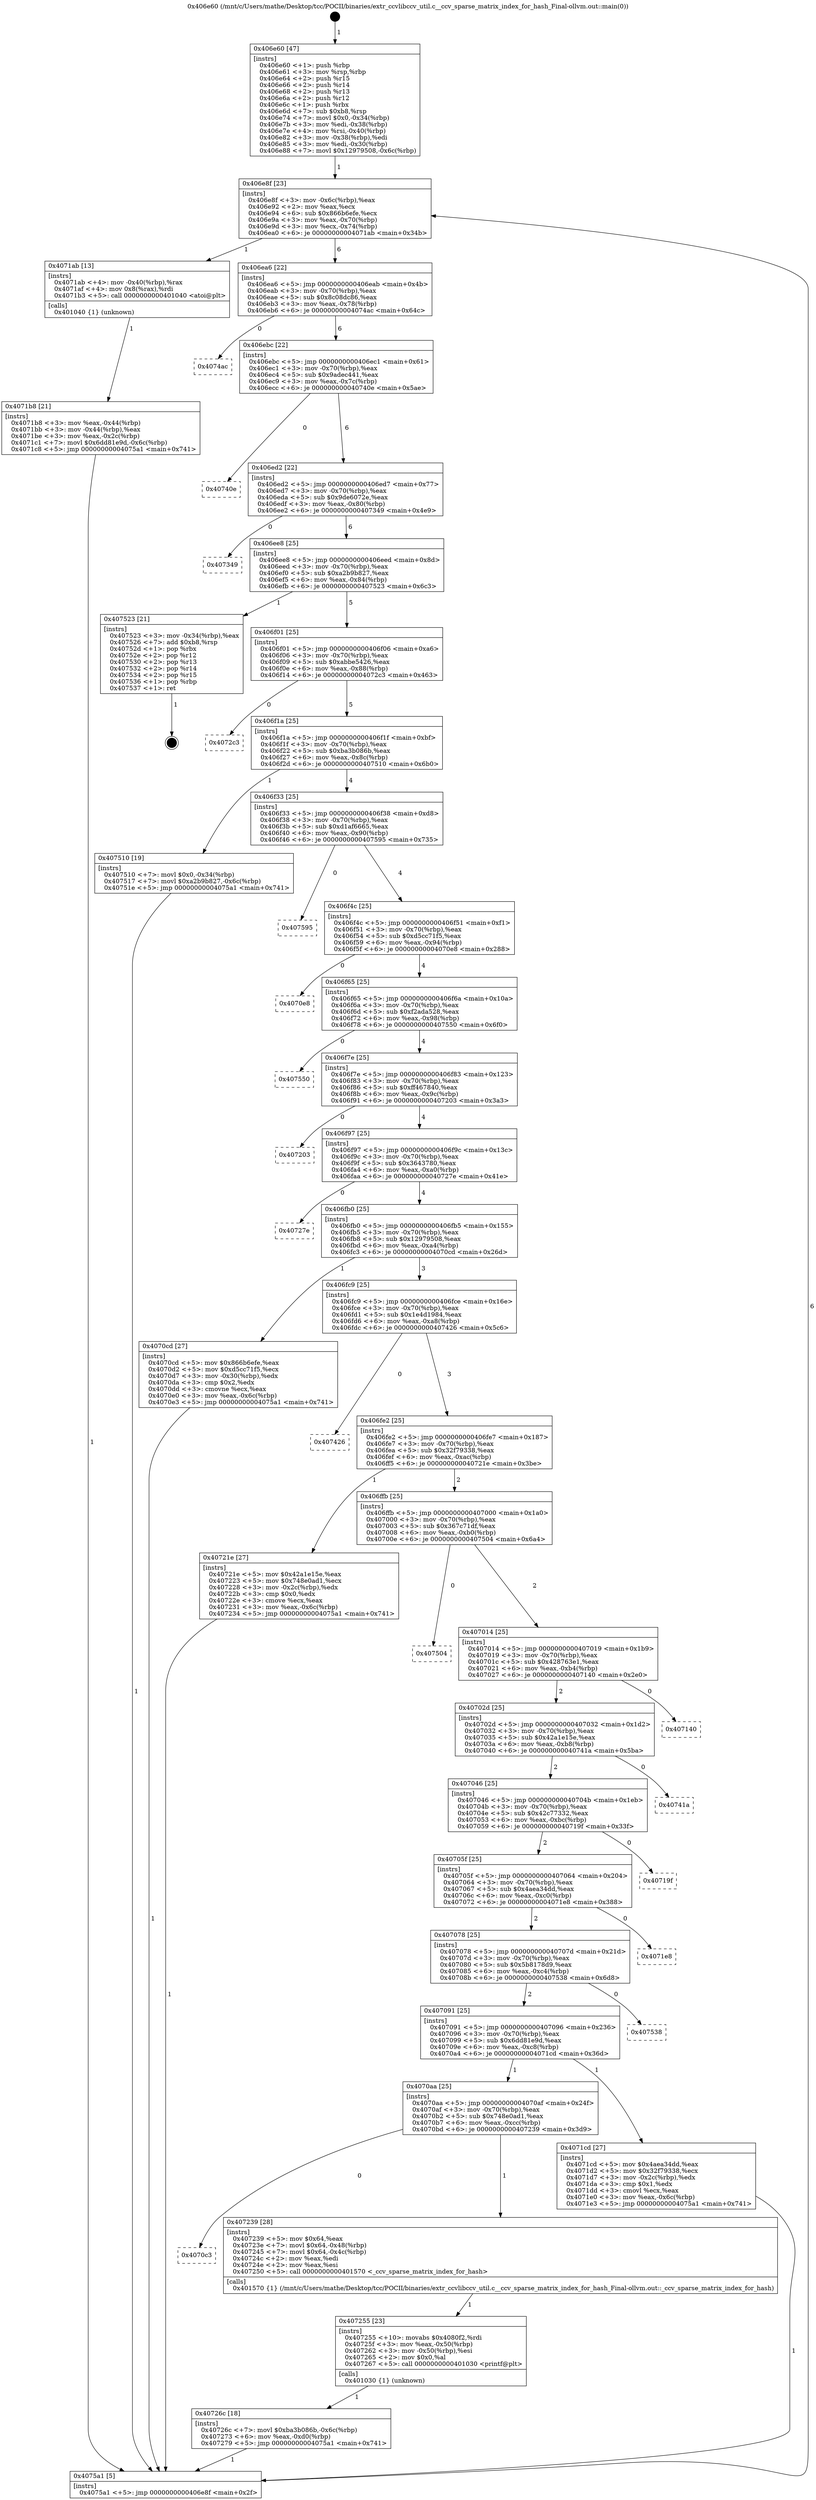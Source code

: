 digraph "0x406e60" {
  label = "0x406e60 (/mnt/c/Users/mathe/Desktop/tcc/POCII/binaries/extr_ccvlibccv_util.c__ccv_sparse_matrix_index_for_hash_Final-ollvm.out::main(0))"
  labelloc = "t"
  node[shape=record]

  Entry [label="",width=0.3,height=0.3,shape=circle,fillcolor=black,style=filled]
  "0x406e8f" [label="{
     0x406e8f [23]\l
     | [instrs]\l
     &nbsp;&nbsp;0x406e8f \<+3\>: mov -0x6c(%rbp),%eax\l
     &nbsp;&nbsp;0x406e92 \<+2\>: mov %eax,%ecx\l
     &nbsp;&nbsp;0x406e94 \<+6\>: sub $0x866b6efe,%ecx\l
     &nbsp;&nbsp;0x406e9a \<+3\>: mov %eax,-0x70(%rbp)\l
     &nbsp;&nbsp;0x406e9d \<+3\>: mov %ecx,-0x74(%rbp)\l
     &nbsp;&nbsp;0x406ea0 \<+6\>: je 00000000004071ab \<main+0x34b\>\l
  }"]
  "0x4071ab" [label="{
     0x4071ab [13]\l
     | [instrs]\l
     &nbsp;&nbsp;0x4071ab \<+4\>: mov -0x40(%rbp),%rax\l
     &nbsp;&nbsp;0x4071af \<+4\>: mov 0x8(%rax),%rdi\l
     &nbsp;&nbsp;0x4071b3 \<+5\>: call 0000000000401040 \<atoi@plt\>\l
     | [calls]\l
     &nbsp;&nbsp;0x401040 \{1\} (unknown)\l
  }"]
  "0x406ea6" [label="{
     0x406ea6 [22]\l
     | [instrs]\l
     &nbsp;&nbsp;0x406ea6 \<+5\>: jmp 0000000000406eab \<main+0x4b\>\l
     &nbsp;&nbsp;0x406eab \<+3\>: mov -0x70(%rbp),%eax\l
     &nbsp;&nbsp;0x406eae \<+5\>: sub $0x8c08dc86,%eax\l
     &nbsp;&nbsp;0x406eb3 \<+3\>: mov %eax,-0x78(%rbp)\l
     &nbsp;&nbsp;0x406eb6 \<+6\>: je 00000000004074ac \<main+0x64c\>\l
  }"]
  Exit [label="",width=0.3,height=0.3,shape=circle,fillcolor=black,style=filled,peripheries=2]
  "0x4074ac" [label="{
     0x4074ac\l
  }", style=dashed]
  "0x406ebc" [label="{
     0x406ebc [22]\l
     | [instrs]\l
     &nbsp;&nbsp;0x406ebc \<+5\>: jmp 0000000000406ec1 \<main+0x61\>\l
     &nbsp;&nbsp;0x406ec1 \<+3\>: mov -0x70(%rbp),%eax\l
     &nbsp;&nbsp;0x406ec4 \<+5\>: sub $0x9adec441,%eax\l
     &nbsp;&nbsp;0x406ec9 \<+3\>: mov %eax,-0x7c(%rbp)\l
     &nbsp;&nbsp;0x406ecc \<+6\>: je 000000000040740e \<main+0x5ae\>\l
  }"]
  "0x40726c" [label="{
     0x40726c [18]\l
     | [instrs]\l
     &nbsp;&nbsp;0x40726c \<+7\>: movl $0xba3b086b,-0x6c(%rbp)\l
     &nbsp;&nbsp;0x407273 \<+6\>: mov %eax,-0xd0(%rbp)\l
     &nbsp;&nbsp;0x407279 \<+5\>: jmp 00000000004075a1 \<main+0x741\>\l
  }"]
  "0x40740e" [label="{
     0x40740e\l
  }", style=dashed]
  "0x406ed2" [label="{
     0x406ed2 [22]\l
     | [instrs]\l
     &nbsp;&nbsp;0x406ed2 \<+5\>: jmp 0000000000406ed7 \<main+0x77\>\l
     &nbsp;&nbsp;0x406ed7 \<+3\>: mov -0x70(%rbp),%eax\l
     &nbsp;&nbsp;0x406eda \<+5\>: sub $0x9de6072e,%eax\l
     &nbsp;&nbsp;0x406edf \<+3\>: mov %eax,-0x80(%rbp)\l
     &nbsp;&nbsp;0x406ee2 \<+6\>: je 0000000000407349 \<main+0x4e9\>\l
  }"]
  "0x407255" [label="{
     0x407255 [23]\l
     | [instrs]\l
     &nbsp;&nbsp;0x407255 \<+10\>: movabs $0x4080f2,%rdi\l
     &nbsp;&nbsp;0x40725f \<+3\>: mov %eax,-0x50(%rbp)\l
     &nbsp;&nbsp;0x407262 \<+3\>: mov -0x50(%rbp),%esi\l
     &nbsp;&nbsp;0x407265 \<+2\>: mov $0x0,%al\l
     &nbsp;&nbsp;0x407267 \<+5\>: call 0000000000401030 \<printf@plt\>\l
     | [calls]\l
     &nbsp;&nbsp;0x401030 \{1\} (unknown)\l
  }"]
  "0x407349" [label="{
     0x407349\l
  }", style=dashed]
  "0x406ee8" [label="{
     0x406ee8 [25]\l
     | [instrs]\l
     &nbsp;&nbsp;0x406ee8 \<+5\>: jmp 0000000000406eed \<main+0x8d\>\l
     &nbsp;&nbsp;0x406eed \<+3\>: mov -0x70(%rbp),%eax\l
     &nbsp;&nbsp;0x406ef0 \<+5\>: sub $0xa2b9b827,%eax\l
     &nbsp;&nbsp;0x406ef5 \<+6\>: mov %eax,-0x84(%rbp)\l
     &nbsp;&nbsp;0x406efb \<+6\>: je 0000000000407523 \<main+0x6c3\>\l
  }"]
  "0x4070c3" [label="{
     0x4070c3\l
  }", style=dashed]
  "0x407523" [label="{
     0x407523 [21]\l
     | [instrs]\l
     &nbsp;&nbsp;0x407523 \<+3\>: mov -0x34(%rbp),%eax\l
     &nbsp;&nbsp;0x407526 \<+7\>: add $0xb8,%rsp\l
     &nbsp;&nbsp;0x40752d \<+1\>: pop %rbx\l
     &nbsp;&nbsp;0x40752e \<+2\>: pop %r12\l
     &nbsp;&nbsp;0x407530 \<+2\>: pop %r13\l
     &nbsp;&nbsp;0x407532 \<+2\>: pop %r14\l
     &nbsp;&nbsp;0x407534 \<+2\>: pop %r15\l
     &nbsp;&nbsp;0x407536 \<+1\>: pop %rbp\l
     &nbsp;&nbsp;0x407537 \<+1\>: ret\l
  }"]
  "0x406f01" [label="{
     0x406f01 [25]\l
     | [instrs]\l
     &nbsp;&nbsp;0x406f01 \<+5\>: jmp 0000000000406f06 \<main+0xa6\>\l
     &nbsp;&nbsp;0x406f06 \<+3\>: mov -0x70(%rbp),%eax\l
     &nbsp;&nbsp;0x406f09 \<+5\>: sub $0xabbe5426,%eax\l
     &nbsp;&nbsp;0x406f0e \<+6\>: mov %eax,-0x88(%rbp)\l
     &nbsp;&nbsp;0x406f14 \<+6\>: je 00000000004072c3 \<main+0x463\>\l
  }"]
  "0x407239" [label="{
     0x407239 [28]\l
     | [instrs]\l
     &nbsp;&nbsp;0x407239 \<+5\>: mov $0x64,%eax\l
     &nbsp;&nbsp;0x40723e \<+7\>: movl $0x64,-0x48(%rbp)\l
     &nbsp;&nbsp;0x407245 \<+7\>: movl $0x64,-0x4c(%rbp)\l
     &nbsp;&nbsp;0x40724c \<+2\>: mov %eax,%edi\l
     &nbsp;&nbsp;0x40724e \<+2\>: mov %eax,%esi\l
     &nbsp;&nbsp;0x407250 \<+5\>: call 0000000000401570 \<_ccv_sparse_matrix_index_for_hash\>\l
     | [calls]\l
     &nbsp;&nbsp;0x401570 \{1\} (/mnt/c/Users/mathe/Desktop/tcc/POCII/binaries/extr_ccvlibccv_util.c__ccv_sparse_matrix_index_for_hash_Final-ollvm.out::_ccv_sparse_matrix_index_for_hash)\l
  }"]
  "0x4072c3" [label="{
     0x4072c3\l
  }", style=dashed]
  "0x406f1a" [label="{
     0x406f1a [25]\l
     | [instrs]\l
     &nbsp;&nbsp;0x406f1a \<+5\>: jmp 0000000000406f1f \<main+0xbf\>\l
     &nbsp;&nbsp;0x406f1f \<+3\>: mov -0x70(%rbp),%eax\l
     &nbsp;&nbsp;0x406f22 \<+5\>: sub $0xba3b086b,%eax\l
     &nbsp;&nbsp;0x406f27 \<+6\>: mov %eax,-0x8c(%rbp)\l
     &nbsp;&nbsp;0x406f2d \<+6\>: je 0000000000407510 \<main+0x6b0\>\l
  }"]
  "0x4070aa" [label="{
     0x4070aa [25]\l
     | [instrs]\l
     &nbsp;&nbsp;0x4070aa \<+5\>: jmp 00000000004070af \<main+0x24f\>\l
     &nbsp;&nbsp;0x4070af \<+3\>: mov -0x70(%rbp),%eax\l
     &nbsp;&nbsp;0x4070b2 \<+5\>: sub $0x748e0ad1,%eax\l
     &nbsp;&nbsp;0x4070b7 \<+6\>: mov %eax,-0xcc(%rbp)\l
     &nbsp;&nbsp;0x4070bd \<+6\>: je 0000000000407239 \<main+0x3d9\>\l
  }"]
  "0x407510" [label="{
     0x407510 [19]\l
     | [instrs]\l
     &nbsp;&nbsp;0x407510 \<+7\>: movl $0x0,-0x34(%rbp)\l
     &nbsp;&nbsp;0x407517 \<+7\>: movl $0xa2b9b827,-0x6c(%rbp)\l
     &nbsp;&nbsp;0x40751e \<+5\>: jmp 00000000004075a1 \<main+0x741\>\l
  }"]
  "0x406f33" [label="{
     0x406f33 [25]\l
     | [instrs]\l
     &nbsp;&nbsp;0x406f33 \<+5\>: jmp 0000000000406f38 \<main+0xd8\>\l
     &nbsp;&nbsp;0x406f38 \<+3\>: mov -0x70(%rbp),%eax\l
     &nbsp;&nbsp;0x406f3b \<+5\>: sub $0xd1af6665,%eax\l
     &nbsp;&nbsp;0x406f40 \<+6\>: mov %eax,-0x90(%rbp)\l
     &nbsp;&nbsp;0x406f46 \<+6\>: je 0000000000407595 \<main+0x735\>\l
  }"]
  "0x4071cd" [label="{
     0x4071cd [27]\l
     | [instrs]\l
     &nbsp;&nbsp;0x4071cd \<+5\>: mov $0x4aea34dd,%eax\l
     &nbsp;&nbsp;0x4071d2 \<+5\>: mov $0x32f79338,%ecx\l
     &nbsp;&nbsp;0x4071d7 \<+3\>: mov -0x2c(%rbp),%edx\l
     &nbsp;&nbsp;0x4071da \<+3\>: cmp $0x1,%edx\l
     &nbsp;&nbsp;0x4071dd \<+3\>: cmovl %ecx,%eax\l
     &nbsp;&nbsp;0x4071e0 \<+3\>: mov %eax,-0x6c(%rbp)\l
     &nbsp;&nbsp;0x4071e3 \<+5\>: jmp 00000000004075a1 \<main+0x741\>\l
  }"]
  "0x407595" [label="{
     0x407595\l
  }", style=dashed]
  "0x406f4c" [label="{
     0x406f4c [25]\l
     | [instrs]\l
     &nbsp;&nbsp;0x406f4c \<+5\>: jmp 0000000000406f51 \<main+0xf1\>\l
     &nbsp;&nbsp;0x406f51 \<+3\>: mov -0x70(%rbp),%eax\l
     &nbsp;&nbsp;0x406f54 \<+5\>: sub $0xd5cc71f5,%eax\l
     &nbsp;&nbsp;0x406f59 \<+6\>: mov %eax,-0x94(%rbp)\l
     &nbsp;&nbsp;0x406f5f \<+6\>: je 00000000004070e8 \<main+0x288\>\l
  }"]
  "0x407091" [label="{
     0x407091 [25]\l
     | [instrs]\l
     &nbsp;&nbsp;0x407091 \<+5\>: jmp 0000000000407096 \<main+0x236\>\l
     &nbsp;&nbsp;0x407096 \<+3\>: mov -0x70(%rbp),%eax\l
     &nbsp;&nbsp;0x407099 \<+5\>: sub $0x6dd81e9d,%eax\l
     &nbsp;&nbsp;0x40709e \<+6\>: mov %eax,-0xc8(%rbp)\l
     &nbsp;&nbsp;0x4070a4 \<+6\>: je 00000000004071cd \<main+0x36d\>\l
  }"]
  "0x4070e8" [label="{
     0x4070e8\l
  }", style=dashed]
  "0x406f65" [label="{
     0x406f65 [25]\l
     | [instrs]\l
     &nbsp;&nbsp;0x406f65 \<+5\>: jmp 0000000000406f6a \<main+0x10a\>\l
     &nbsp;&nbsp;0x406f6a \<+3\>: mov -0x70(%rbp),%eax\l
     &nbsp;&nbsp;0x406f6d \<+5\>: sub $0xf2ada528,%eax\l
     &nbsp;&nbsp;0x406f72 \<+6\>: mov %eax,-0x98(%rbp)\l
     &nbsp;&nbsp;0x406f78 \<+6\>: je 0000000000407550 \<main+0x6f0\>\l
  }"]
  "0x407538" [label="{
     0x407538\l
  }", style=dashed]
  "0x407550" [label="{
     0x407550\l
  }", style=dashed]
  "0x406f7e" [label="{
     0x406f7e [25]\l
     | [instrs]\l
     &nbsp;&nbsp;0x406f7e \<+5\>: jmp 0000000000406f83 \<main+0x123\>\l
     &nbsp;&nbsp;0x406f83 \<+3\>: mov -0x70(%rbp),%eax\l
     &nbsp;&nbsp;0x406f86 \<+5\>: sub $0xff467840,%eax\l
     &nbsp;&nbsp;0x406f8b \<+6\>: mov %eax,-0x9c(%rbp)\l
     &nbsp;&nbsp;0x406f91 \<+6\>: je 0000000000407203 \<main+0x3a3\>\l
  }"]
  "0x407078" [label="{
     0x407078 [25]\l
     | [instrs]\l
     &nbsp;&nbsp;0x407078 \<+5\>: jmp 000000000040707d \<main+0x21d\>\l
     &nbsp;&nbsp;0x40707d \<+3\>: mov -0x70(%rbp),%eax\l
     &nbsp;&nbsp;0x407080 \<+5\>: sub $0x5b8178d9,%eax\l
     &nbsp;&nbsp;0x407085 \<+6\>: mov %eax,-0xc4(%rbp)\l
     &nbsp;&nbsp;0x40708b \<+6\>: je 0000000000407538 \<main+0x6d8\>\l
  }"]
  "0x407203" [label="{
     0x407203\l
  }", style=dashed]
  "0x406f97" [label="{
     0x406f97 [25]\l
     | [instrs]\l
     &nbsp;&nbsp;0x406f97 \<+5\>: jmp 0000000000406f9c \<main+0x13c\>\l
     &nbsp;&nbsp;0x406f9c \<+3\>: mov -0x70(%rbp),%eax\l
     &nbsp;&nbsp;0x406f9f \<+5\>: sub $0x3643780,%eax\l
     &nbsp;&nbsp;0x406fa4 \<+6\>: mov %eax,-0xa0(%rbp)\l
     &nbsp;&nbsp;0x406faa \<+6\>: je 000000000040727e \<main+0x41e\>\l
  }"]
  "0x4071e8" [label="{
     0x4071e8\l
  }", style=dashed]
  "0x40727e" [label="{
     0x40727e\l
  }", style=dashed]
  "0x406fb0" [label="{
     0x406fb0 [25]\l
     | [instrs]\l
     &nbsp;&nbsp;0x406fb0 \<+5\>: jmp 0000000000406fb5 \<main+0x155\>\l
     &nbsp;&nbsp;0x406fb5 \<+3\>: mov -0x70(%rbp),%eax\l
     &nbsp;&nbsp;0x406fb8 \<+5\>: sub $0x12979508,%eax\l
     &nbsp;&nbsp;0x406fbd \<+6\>: mov %eax,-0xa4(%rbp)\l
     &nbsp;&nbsp;0x406fc3 \<+6\>: je 00000000004070cd \<main+0x26d\>\l
  }"]
  "0x40705f" [label="{
     0x40705f [25]\l
     | [instrs]\l
     &nbsp;&nbsp;0x40705f \<+5\>: jmp 0000000000407064 \<main+0x204\>\l
     &nbsp;&nbsp;0x407064 \<+3\>: mov -0x70(%rbp),%eax\l
     &nbsp;&nbsp;0x407067 \<+5\>: sub $0x4aea34dd,%eax\l
     &nbsp;&nbsp;0x40706c \<+6\>: mov %eax,-0xc0(%rbp)\l
     &nbsp;&nbsp;0x407072 \<+6\>: je 00000000004071e8 \<main+0x388\>\l
  }"]
  "0x4070cd" [label="{
     0x4070cd [27]\l
     | [instrs]\l
     &nbsp;&nbsp;0x4070cd \<+5\>: mov $0x866b6efe,%eax\l
     &nbsp;&nbsp;0x4070d2 \<+5\>: mov $0xd5cc71f5,%ecx\l
     &nbsp;&nbsp;0x4070d7 \<+3\>: mov -0x30(%rbp),%edx\l
     &nbsp;&nbsp;0x4070da \<+3\>: cmp $0x2,%edx\l
     &nbsp;&nbsp;0x4070dd \<+3\>: cmovne %ecx,%eax\l
     &nbsp;&nbsp;0x4070e0 \<+3\>: mov %eax,-0x6c(%rbp)\l
     &nbsp;&nbsp;0x4070e3 \<+5\>: jmp 00000000004075a1 \<main+0x741\>\l
  }"]
  "0x406fc9" [label="{
     0x406fc9 [25]\l
     | [instrs]\l
     &nbsp;&nbsp;0x406fc9 \<+5\>: jmp 0000000000406fce \<main+0x16e\>\l
     &nbsp;&nbsp;0x406fce \<+3\>: mov -0x70(%rbp),%eax\l
     &nbsp;&nbsp;0x406fd1 \<+5\>: sub $0x1e4d1984,%eax\l
     &nbsp;&nbsp;0x406fd6 \<+6\>: mov %eax,-0xa8(%rbp)\l
     &nbsp;&nbsp;0x406fdc \<+6\>: je 0000000000407426 \<main+0x5c6\>\l
  }"]
  "0x4075a1" [label="{
     0x4075a1 [5]\l
     | [instrs]\l
     &nbsp;&nbsp;0x4075a1 \<+5\>: jmp 0000000000406e8f \<main+0x2f\>\l
  }"]
  "0x406e60" [label="{
     0x406e60 [47]\l
     | [instrs]\l
     &nbsp;&nbsp;0x406e60 \<+1\>: push %rbp\l
     &nbsp;&nbsp;0x406e61 \<+3\>: mov %rsp,%rbp\l
     &nbsp;&nbsp;0x406e64 \<+2\>: push %r15\l
     &nbsp;&nbsp;0x406e66 \<+2\>: push %r14\l
     &nbsp;&nbsp;0x406e68 \<+2\>: push %r13\l
     &nbsp;&nbsp;0x406e6a \<+2\>: push %r12\l
     &nbsp;&nbsp;0x406e6c \<+1\>: push %rbx\l
     &nbsp;&nbsp;0x406e6d \<+7\>: sub $0xb8,%rsp\l
     &nbsp;&nbsp;0x406e74 \<+7\>: movl $0x0,-0x34(%rbp)\l
     &nbsp;&nbsp;0x406e7b \<+3\>: mov %edi,-0x38(%rbp)\l
     &nbsp;&nbsp;0x406e7e \<+4\>: mov %rsi,-0x40(%rbp)\l
     &nbsp;&nbsp;0x406e82 \<+3\>: mov -0x38(%rbp),%edi\l
     &nbsp;&nbsp;0x406e85 \<+3\>: mov %edi,-0x30(%rbp)\l
     &nbsp;&nbsp;0x406e88 \<+7\>: movl $0x12979508,-0x6c(%rbp)\l
  }"]
  "0x4071b8" [label="{
     0x4071b8 [21]\l
     | [instrs]\l
     &nbsp;&nbsp;0x4071b8 \<+3\>: mov %eax,-0x44(%rbp)\l
     &nbsp;&nbsp;0x4071bb \<+3\>: mov -0x44(%rbp),%eax\l
     &nbsp;&nbsp;0x4071be \<+3\>: mov %eax,-0x2c(%rbp)\l
     &nbsp;&nbsp;0x4071c1 \<+7\>: movl $0x6dd81e9d,-0x6c(%rbp)\l
     &nbsp;&nbsp;0x4071c8 \<+5\>: jmp 00000000004075a1 \<main+0x741\>\l
  }"]
  "0x40719f" [label="{
     0x40719f\l
  }", style=dashed]
  "0x407426" [label="{
     0x407426\l
  }", style=dashed]
  "0x406fe2" [label="{
     0x406fe2 [25]\l
     | [instrs]\l
     &nbsp;&nbsp;0x406fe2 \<+5\>: jmp 0000000000406fe7 \<main+0x187\>\l
     &nbsp;&nbsp;0x406fe7 \<+3\>: mov -0x70(%rbp),%eax\l
     &nbsp;&nbsp;0x406fea \<+5\>: sub $0x32f79338,%eax\l
     &nbsp;&nbsp;0x406fef \<+6\>: mov %eax,-0xac(%rbp)\l
     &nbsp;&nbsp;0x406ff5 \<+6\>: je 000000000040721e \<main+0x3be\>\l
  }"]
  "0x407046" [label="{
     0x407046 [25]\l
     | [instrs]\l
     &nbsp;&nbsp;0x407046 \<+5\>: jmp 000000000040704b \<main+0x1eb\>\l
     &nbsp;&nbsp;0x40704b \<+3\>: mov -0x70(%rbp),%eax\l
     &nbsp;&nbsp;0x40704e \<+5\>: sub $0x42c77332,%eax\l
     &nbsp;&nbsp;0x407053 \<+6\>: mov %eax,-0xbc(%rbp)\l
     &nbsp;&nbsp;0x407059 \<+6\>: je 000000000040719f \<main+0x33f\>\l
  }"]
  "0x40721e" [label="{
     0x40721e [27]\l
     | [instrs]\l
     &nbsp;&nbsp;0x40721e \<+5\>: mov $0x42a1e15e,%eax\l
     &nbsp;&nbsp;0x407223 \<+5\>: mov $0x748e0ad1,%ecx\l
     &nbsp;&nbsp;0x407228 \<+3\>: mov -0x2c(%rbp),%edx\l
     &nbsp;&nbsp;0x40722b \<+3\>: cmp $0x0,%edx\l
     &nbsp;&nbsp;0x40722e \<+3\>: cmove %ecx,%eax\l
     &nbsp;&nbsp;0x407231 \<+3\>: mov %eax,-0x6c(%rbp)\l
     &nbsp;&nbsp;0x407234 \<+5\>: jmp 00000000004075a1 \<main+0x741\>\l
  }"]
  "0x406ffb" [label="{
     0x406ffb [25]\l
     | [instrs]\l
     &nbsp;&nbsp;0x406ffb \<+5\>: jmp 0000000000407000 \<main+0x1a0\>\l
     &nbsp;&nbsp;0x407000 \<+3\>: mov -0x70(%rbp),%eax\l
     &nbsp;&nbsp;0x407003 \<+5\>: sub $0x367c71df,%eax\l
     &nbsp;&nbsp;0x407008 \<+6\>: mov %eax,-0xb0(%rbp)\l
     &nbsp;&nbsp;0x40700e \<+6\>: je 0000000000407504 \<main+0x6a4\>\l
  }"]
  "0x40741a" [label="{
     0x40741a\l
  }", style=dashed]
  "0x407504" [label="{
     0x407504\l
  }", style=dashed]
  "0x407014" [label="{
     0x407014 [25]\l
     | [instrs]\l
     &nbsp;&nbsp;0x407014 \<+5\>: jmp 0000000000407019 \<main+0x1b9\>\l
     &nbsp;&nbsp;0x407019 \<+3\>: mov -0x70(%rbp),%eax\l
     &nbsp;&nbsp;0x40701c \<+5\>: sub $0x428763e1,%eax\l
     &nbsp;&nbsp;0x407021 \<+6\>: mov %eax,-0xb4(%rbp)\l
     &nbsp;&nbsp;0x407027 \<+6\>: je 0000000000407140 \<main+0x2e0\>\l
  }"]
  "0x40702d" [label="{
     0x40702d [25]\l
     | [instrs]\l
     &nbsp;&nbsp;0x40702d \<+5\>: jmp 0000000000407032 \<main+0x1d2\>\l
     &nbsp;&nbsp;0x407032 \<+3\>: mov -0x70(%rbp),%eax\l
     &nbsp;&nbsp;0x407035 \<+5\>: sub $0x42a1e15e,%eax\l
     &nbsp;&nbsp;0x40703a \<+6\>: mov %eax,-0xb8(%rbp)\l
     &nbsp;&nbsp;0x407040 \<+6\>: je 000000000040741a \<main+0x5ba\>\l
  }"]
  "0x407140" [label="{
     0x407140\l
  }", style=dashed]
  Entry -> "0x406e60" [label=" 1"]
  "0x406e8f" -> "0x4071ab" [label=" 1"]
  "0x406e8f" -> "0x406ea6" [label=" 6"]
  "0x407523" -> Exit [label=" 1"]
  "0x406ea6" -> "0x4074ac" [label=" 0"]
  "0x406ea6" -> "0x406ebc" [label=" 6"]
  "0x407510" -> "0x4075a1" [label=" 1"]
  "0x406ebc" -> "0x40740e" [label=" 0"]
  "0x406ebc" -> "0x406ed2" [label=" 6"]
  "0x40726c" -> "0x4075a1" [label=" 1"]
  "0x406ed2" -> "0x407349" [label=" 0"]
  "0x406ed2" -> "0x406ee8" [label=" 6"]
  "0x407255" -> "0x40726c" [label=" 1"]
  "0x406ee8" -> "0x407523" [label=" 1"]
  "0x406ee8" -> "0x406f01" [label=" 5"]
  "0x407239" -> "0x407255" [label=" 1"]
  "0x406f01" -> "0x4072c3" [label=" 0"]
  "0x406f01" -> "0x406f1a" [label=" 5"]
  "0x4070aa" -> "0x4070c3" [label=" 0"]
  "0x406f1a" -> "0x407510" [label=" 1"]
  "0x406f1a" -> "0x406f33" [label=" 4"]
  "0x4070aa" -> "0x407239" [label=" 1"]
  "0x406f33" -> "0x407595" [label=" 0"]
  "0x406f33" -> "0x406f4c" [label=" 4"]
  "0x40721e" -> "0x4075a1" [label=" 1"]
  "0x406f4c" -> "0x4070e8" [label=" 0"]
  "0x406f4c" -> "0x406f65" [label=" 4"]
  "0x407091" -> "0x4070aa" [label=" 1"]
  "0x406f65" -> "0x407550" [label=" 0"]
  "0x406f65" -> "0x406f7e" [label=" 4"]
  "0x407091" -> "0x4071cd" [label=" 1"]
  "0x406f7e" -> "0x407203" [label=" 0"]
  "0x406f7e" -> "0x406f97" [label=" 4"]
  "0x407078" -> "0x407091" [label=" 2"]
  "0x406f97" -> "0x40727e" [label=" 0"]
  "0x406f97" -> "0x406fb0" [label=" 4"]
  "0x407078" -> "0x407538" [label=" 0"]
  "0x406fb0" -> "0x4070cd" [label=" 1"]
  "0x406fb0" -> "0x406fc9" [label=" 3"]
  "0x4070cd" -> "0x4075a1" [label=" 1"]
  "0x406e60" -> "0x406e8f" [label=" 1"]
  "0x4075a1" -> "0x406e8f" [label=" 6"]
  "0x4071ab" -> "0x4071b8" [label=" 1"]
  "0x4071b8" -> "0x4075a1" [label=" 1"]
  "0x40705f" -> "0x407078" [label=" 2"]
  "0x406fc9" -> "0x407426" [label=" 0"]
  "0x406fc9" -> "0x406fe2" [label=" 3"]
  "0x40705f" -> "0x4071e8" [label=" 0"]
  "0x406fe2" -> "0x40721e" [label=" 1"]
  "0x406fe2" -> "0x406ffb" [label=" 2"]
  "0x407046" -> "0x40705f" [label=" 2"]
  "0x406ffb" -> "0x407504" [label=" 0"]
  "0x406ffb" -> "0x407014" [label=" 2"]
  "0x407046" -> "0x40719f" [label=" 0"]
  "0x407014" -> "0x407140" [label=" 0"]
  "0x407014" -> "0x40702d" [label=" 2"]
  "0x4071cd" -> "0x4075a1" [label=" 1"]
  "0x40702d" -> "0x40741a" [label=" 0"]
  "0x40702d" -> "0x407046" [label=" 2"]
}
